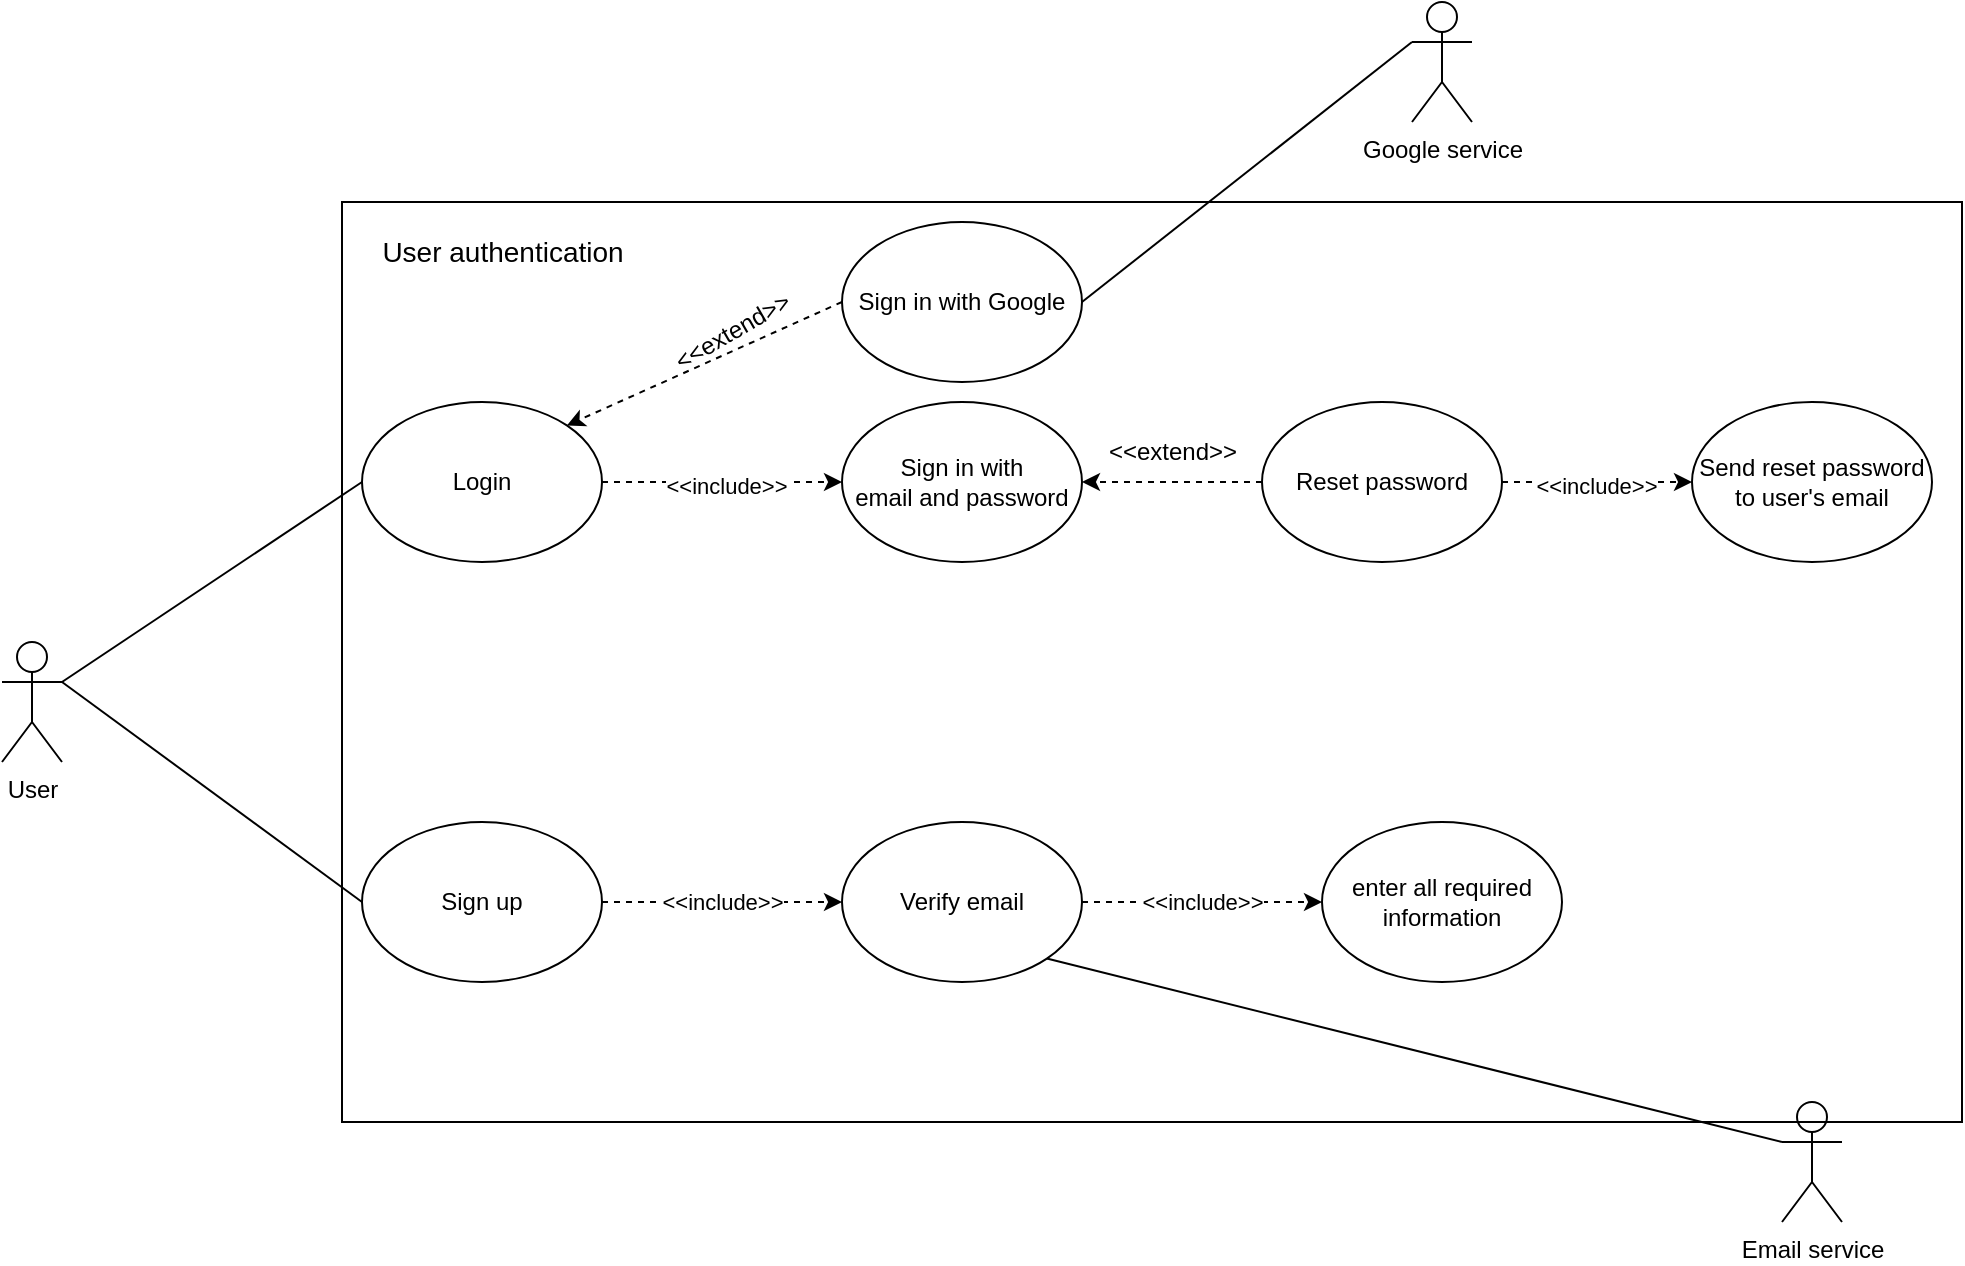 <mxfile version="26.2.9">
  <diagram name="Page-1" id="FFxQSxTn1jKLqTAJzIlV">
    <mxGraphModel dx="1480" dy="766" grid="1" gridSize="10" guides="1" tooltips="1" connect="1" arrows="1" fold="1" page="1" pageScale="1" pageWidth="850" pageHeight="1100" math="0" shadow="0">
      <root>
        <mxCell id="0" />
        <mxCell id="1" parent="0" />
        <mxCell id="e2-gxXkmG6NjwEy1kKIV-1" value="User" style="shape=umlActor;verticalLabelPosition=bottom;verticalAlign=top;html=1;outlineConnect=0;" parent="1" vertex="1">
          <mxGeometry x="100" y="430" width="30" height="60" as="geometry" />
        </mxCell>
        <mxCell id="e2-gxXkmG6NjwEy1kKIV-2" value="Login" style="ellipse;whiteSpace=wrap;html=1;" parent="1" vertex="1">
          <mxGeometry x="280" y="310" width="120" height="80" as="geometry" />
        </mxCell>
        <mxCell id="e2-gxXkmG6NjwEy1kKIV-27" style="edgeStyle=orthogonalEdgeStyle;rounded=0;orthogonalLoop=1;jettySize=auto;html=1;exitX=1;exitY=0.5;exitDx=0;exitDy=0;dashed=1;" parent="1" source="e2-gxXkmG6NjwEy1kKIV-3" target="e2-gxXkmG6NjwEy1kKIV-19" edge="1">
          <mxGeometry relative="1" as="geometry" />
        </mxCell>
        <mxCell id="e2-gxXkmG6NjwEy1kKIV-28" value="&amp;lt;&amp;lt;include&amp;gt;&amp;gt;" style="edgeLabel;html=1;align=center;verticalAlign=middle;resizable=0;points=[];" parent="e2-gxXkmG6NjwEy1kKIV-27" vertex="1" connectable="0">
          <mxGeometry relative="1" as="geometry">
            <mxPoint as="offset" />
          </mxGeometry>
        </mxCell>
        <mxCell id="e2-gxXkmG6NjwEy1kKIV-3" value="Sign up" style="ellipse;whiteSpace=wrap;html=1;" parent="1" vertex="1">
          <mxGeometry x="280" y="520" width="120" height="80" as="geometry" />
        </mxCell>
        <mxCell id="e2-gxXkmG6NjwEy1kKIV-4" value="Sign in with Google" style="ellipse;whiteSpace=wrap;html=1;" parent="1" vertex="1">
          <mxGeometry x="520" y="220" width="120" height="80" as="geometry" />
        </mxCell>
        <mxCell id="e2-gxXkmG6NjwEy1kKIV-5" value="Sign in with&lt;div&gt;email and password&lt;/div&gt;" style="ellipse;whiteSpace=wrap;html=1;" parent="1" vertex="1">
          <mxGeometry x="520" y="310" width="120" height="80" as="geometry" />
        </mxCell>
        <mxCell id="e2-gxXkmG6NjwEy1kKIV-6" value="Reset password" style="ellipse;whiteSpace=wrap;html=1;" parent="1" vertex="1">
          <mxGeometry x="730" y="310" width="120" height="80" as="geometry" />
        </mxCell>
        <mxCell id="e2-gxXkmG6NjwEy1kKIV-8" value="" style="endArrow=classic;html=1;rounded=0;exitX=0;exitY=0.5;exitDx=0;exitDy=0;entryX=1;entryY=0;entryDx=0;entryDy=0;dashed=1;" parent="1" source="e2-gxXkmG6NjwEy1kKIV-4" target="e2-gxXkmG6NjwEy1kKIV-2" edge="1">
          <mxGeometry width="50" height="50" relative="1" as="geometry">
            <mxPoint x="320" y="440" as="sourcePoint" />
            <mxPoint x="370" y="390" as="targetPoint" />
          </mxGeometry>
        </mxCell>
        <mxCell id="e2-gxXkmG6NjwEy1kKIV-9" value="&amp;lt;&amp;lt;extend&amp;gt;&amp;gt;" style="text;html=1;align=center;verticalAlign=middle;resizable=0;points=[];autosize=1;strokeColor=none;fillColor=none;rotation=-30;" parent="1" vertex="1">
          <mxGeometry x="420" y="260" width="90" height="30" as="geometry" />
        </mxCell>
        <mxCell id="e2-gxXkmG6NjwEy1kKIV-13" value="" style="endArrow=classic;html=1;rounded=0;exitX=0;exitY=0.5;exitDx=0;exitDy=0;entryX=1;entryY=0.5;entryDx=0;entryDy=0;dashed=1;" parent="1" source="e2-gxXkmG6NjwEy1kKIV-6" target="e2-gxXkmG6NjwEy1kKIV-5" edge="1">
          <mxGeometry width="50" height="50" relative="1" as="geometry">
            <mxPoint x="320" y="440" as="sourcePoint" />
            <mxPoint x="370" y="390" as="targetPoint" />
          </mxGeometry>
        </mxCell>
        <mxCell id="e2-gxXkmG6NjwEy1kKIV-14" value="&amp;lt;&amp;lt;extend&amp;gt;&amp;gt;" style="text;html=1;align=center;verticalAlign=middle;resizable=0;points=[];autosize=1;strokeColor=none;fillColor=none;rotation=0;" parent="1" vertex="1">
          <mxGeometry x="640" y="320" width="90" height="30" as="geometry" />
        </mxCell>
        <mxCell id="e2-gxXkmG6NjwEy1kKIV-16" value="Send reset password&lt;div&gt;to user&#39;s email&lt;/div&gt;" style="ellipse;whiteSpace=wrap;html=1;" parent="1" vertex="1">
          <mxGeometry x="945" y="310" width="120" height="80" as="geometry" />
        </mxCell>
        <mxCell id="e2-gxXkmG6NjwEy1kKIV-17" value="" style="endArrow=classic;html=1;rounded=0;exitX=1;exitY=0.5;exitDx=0;exitDy=0;entryX=0;entryY=0.5;entryDx=0;entryDy=0;dashed=1;" parent="1" source="e2-gxXkmG6NjwEy1kKIV-6" target="e2-gxXkmG6NjwEy1kKIV-16" edge="1">
          <mxGeometry width="50" height="50" relative="1" as="geometry">
            <mxPoint x="560" y="440" as="sourcePoint" />
            <mxPoint x="610" y="390" as="targetPoint" />
          </mxGeometry>
        </mxCell>
        <mxCell id="e2-gxXkmG6NjwEy1kKIV-18" value="&amp;lt;&amp;lt;include&amp;gt;&amp;gt;" style="edgeLabel;html=1;align=center;verticalAlign=middle;resizable=0;points=[];" parent="e2-gxXkmG6NjwEy1kKIV-17" vertex="1" connectable="0">
          <mxGeometry x="-0.021" y="-2" relative="1" as="geometry">
            <mxPoint as="offset" />
          </mxGeometry>
        </mxCell>
        <mxCell id="e2-gxXkmG6NjwEy1kKIV-29" style="edgeStyle=orthogonalEdgeStyle;rounded=0;orthogonalLoop=1;jettySize=auto;html=1;exitX=1;exitY=0.5;exitDx=0;exitDy=0;dashed=1;" parent="1" source="e2-gxXkmG6NjwEy1kKIV-19" target="e2-gxXkmG6NjwEy1kKIV-24" edge="1">
          <mxGeometry relative="1" as="geometry" />
        </mxCell>
        <mxCell id="e2-gxXkmG6NjwEy1kKIV-30" value="&amp;lt;&amp;lt;include&amp;gt;&amp;gt;" style="edgeLabel;html=1;align=center;verticalAlign=middle;resizable=0;points=[];" parent="e2-gxXkmG6NjwEy1kKIV-29" vertex="1" connectable="0">
          <mxGeometry relative="1" as="geometry">
            <mxPoint as="offset" />
          </mxGeometry>
        </mxCell>
        <mxCell id="e2-gxXkmG6NjwEy1kKIV-19" value="Verify email" style="ellipse;whiteSpace=wrap;html=1;" parent="1" vertex="1">
          <mxGeometry x="520" y="520" width="120" height="80" as="geometry" />
        </mxCell>
        <mxCell id="e2-gxXkmG6NjwEy1kKIV-24" value="enter all required information" style="ellipse;whiteSpace=wrap;html=1;" parent="1" vertex="1">
          <mxGeometry x="760" y="520" width="120" height="80" as="geometry" />
        </mxCell>
        <mxCell id="e2-gxXkmG6NjwEy1kKIV-33" value="" style="endArrow=none;html=1;rounded=0;exitX=1;exitY=0.333;exitDx=0;exitDy=0;exitPerimeter=0;entryX=0;entryY=0.5;entryDx=0;entryDy=0;" parent="1" source="e2-gxXkmG6NjwEy1kKIV-1" target="e2-gxXkmG6NjwEy1kKIV-2" edge="1">
          <mxGeometry width="50" height="50" relative="1" as="geometry">
            <mxPoint x="460" y="500" as="sourcePoint" />
            <mxPoint x="510" y="450" as="targetPoint" />
          </mxGeometry>
        </mxCell>
        <mxCell id="e2-gxXkmG6NjwEy1kKIV-34" value="" style="endArrow=none;html=1;rounded=0;exitX=1;exitY=0.333;exitDx=0;exitDy=0;exitPerimeter=0;entryX=0;entryY=0.5;entryDx=0;entryDy=0;" parent="1" source="e2-gxXkmG6NjwEy1kKIV-1" target="e2-gxXkmG6NjwEy1kKIV-3" edge="1">
          <mxGeometry width="50" height="50" relative="1" as="geometry">
            <mxPoint x="140" y="460" as="sourcePoint" />
            <mxPoint x="290" y="360" as="targetPoint" />
          </mxGeometry>
        </mxCell>
        <mxCell id="e2-gxXkmG6NjwEy1kKIV-37" value="Google service" style="shape=umlActor;verticalLabelPosition=bottom;verticalAlign=top;html=1;outlineConnect=0;" parent="1" vertex="1">
          <mxGeometry x="805" y="110" width="30" height="60" as="geometry" />
        </mxCell>
        <mxCell id="e2-gxXkmG6NjwEy1kKIV-38" value="" style="endArrow=none;html=1;rounded=0;entryX=0;entryY=0.333;entryDx=0;entryDy=0;entryPerimeter=0;exitX=1;exitY=0.5;exitDx=0;exitDy=0;" parent="1" source="e2-gxXkmG6NjwEy1kKIV-4" target="e2-gxXkmG6NjwEy1kKIV-37" edge="1">
          <mxGeometry width="50" height="50" relative="1" as="geometry">
            <mxPoint x="900" y="343.953" as="sourcePoint" />
            <mxPoint x="650" y="360" as="targetPoint" />
          </mxGeometry>
        </mxCell>
        <mxCell id="e2-gxXkmG6NjwEy1kKIV-40" value="Email service" style="shape=umlActor;verticalLabelPosition=bottom;verticalAlign=top;html=1;outlineConnect=0;" parent="1" vertex="1">
          <mxGeometry x="990" y="660" width="30" height="60" as="geometry" />
        </mxCell>
        <mxCell id="e2-gxXkmG6NjwEy1kKIV-41" value="" style="endArrow=none;html=1;rounded=0;exitX=0;exitY=0.333;exitDx=0;exitDy=0;exitPerimeter=0;entryX=1;entryY=1;entryDx=0;entryDy=0;" parent="1" source="e2-gxXkmG6NjwEy1kKIV-40" target="e2-gxXkmG6NjwEy1kKIV-19" edge="1">
          <mxGeometry width="50" height="50" relative="1" as="geometry">
            <mxPoint x="750" y="650" as="sourcePoint" />
            <mxPoint x="800" y="600" as="targetPoint" />
          </mxGeometry>
        </mxCell>
        <mxCell id="e2-gxXkmG6NjwEy1kKIV-42" value="" style="rounded=0;whiteSpace=wrap;html=1;fillColor=none;" parent="1" vertex="1">
          <mxGeometry x="270" y="210" width="810" height="460" as="geometry" />
        </mxCell>
        <mxCell id="e2-gxXkmG6NjwEy1kKIV-43" value="&lt;font style=&quot;font-size: 14px;&quot;&gt;User authentication&lt;/font&gt;" style="text;html=1;align=center;verticalAlign=middle;resizable=0;points=[];autosize=1;strokeColor=none;fillColor=none;" parent="1" vertex="1">
          <mxGeometry x="280" y="220" width="140" height="30" as="geometry" />
        </mxCell>
        <mxCell id="vveGd7yeCx1ycvQQT7TT-1" value="" style="endArrow=classic;html=1;rounded=0;exitX=1;exitY=0.5;exitDx=0;exitDy=0;entryX=0;entryY=0.5;entryDx=0;entryDy=0;dashed=1;" edge="1" parent="1" source="e2-gxXkmG6NjwEy1kKIV-2" target="e2-gxXkmG6NjwEy1kKIV-5">
          <mxGeometry width="50" height="50" relative="1" as="geometry">
            <mxPoint x="520" y="450" as="sourcePoint" />
            <mxPoint x="570" y="400" as="targetPoint" />
          </mxGeometry>
        </mxCell>
        <mxCell id="vveGd7yeCx1ycvQQT7TT-2" value="&amp;lt;&amp;lt;include&amp;gt;&amp;gt;" style="edgeLabel;html=1;align=center;verticalAlign=middle;resizable=0;points=[];" vertex="1" connectable="0" parent="vveGd7yeCx1ycvQQT7TT-1">
          <mxGeometry x="0.023" y="-2" relative="1" as="geometry">
            <mxPoint as="offset" />
          </mxGeometry>
        </mxCell>
      </root>
    </mxGraphModel>
  </diagram>
</mxfile>
